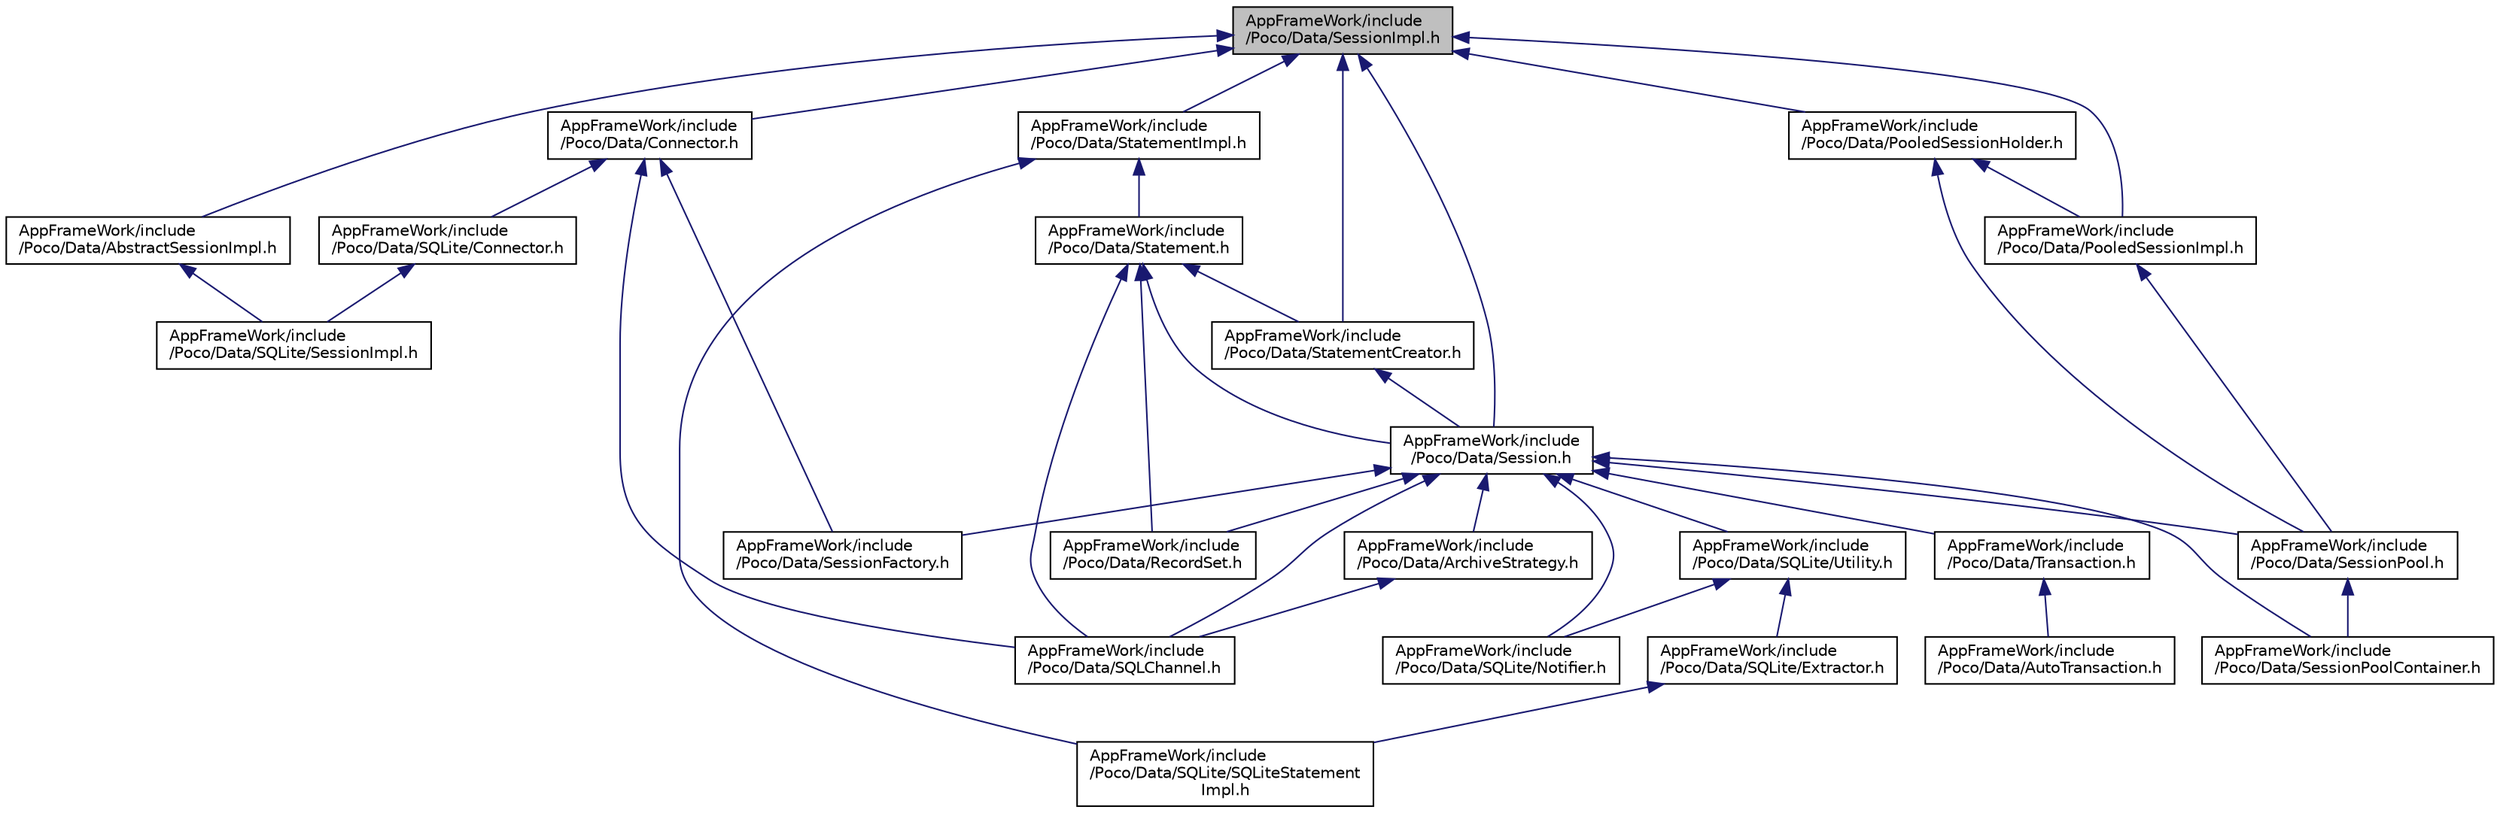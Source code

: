 digraph "AppFrameWork/include/Poco/Data/SessionImpl.h"
{
 // LATEX_PDF_SIZE
  edge [fontname="Helvetica",fontsize="10",labelfontname="Helvetica",labelfontsize="10"];
  node [fontname="Helvetica",fontsize="10",shape=record];
  Node1 [label="AppFrameWork/include\l/Poco/Data/SessionImpl.h",height=0.2,width=0.4,color="black", fillcolor="grey75", style="filled", fontcolor="black",tooltip=" "];
  Node1 -> Node2 [dir="back",color="midnightblue",fontsize="10",style="solid",fontname="Helvetica"];
  Node2 [label="AppFrameWork/include\l/Poco/Data/AbstractSessionImpl.h",height=0.2,width=0.4,color="black", fillcolor="white", style="filled",URL="$AbstractSessionImpl_8h.html",tooltip=" "];
  Node2 -> Node3 [dir="back",color="midnightblue",fontsize="10",style="solid",fontname="Helvetica"];
  Node3 [label="AppFrameWork/include\l/Poco/Data/SQLite/SessionImpl.h",height=0.2,width=0.4,color="black", fillcolor="white", style="filled",URL="$SQLite_2SessionImpl_8h.html",tooltip=" "];
  Node1 -> Node4 [dir="back",color="midnightblue",fontsize="10",style="solid",fontname="Helvetica"];
  Node4 [label="AppFrameWork/include\l/Poco/Data/Connector.h",height=0.2,width=0.4,color="black", fillcolor="white", style="filled",URL="$Connector_8h.html",tooltip=" "];
  Node4 -> Node5 [dir="back",color="midnightblue",fontsize="10",style="solid",fontname="Helvetica"];
  Node5 [label="AppFrameWork/include\l/Poco/Data/SessionFactory.h",height=0.2,width=0.4,color="black", fillcolor="white", style="filled",URL="$SessionFactory_8h.html",tooltip=" "];
  Node4 -> Node6 [dir="back",color="midnightblue",fontsize="10",style="solid",fontname="Helvetica"];
  Node6 [label="AppFrameWork/include\l/Poco/Data/SQLChannel.h",height=0.2,width=0.4,color="black", fillcolor="white", style="filled",URL="$SQLChannel_8h.html",tooltip=" "];
  Node4 -> Node7 [dir="back",color="midnightblue",fontsize="10",style="solid",fontname="Helvetica"];
  Node7 [label="AppFrameWork/include\l/Poco/Data/SQLite/Connector.h",height=0.2,width=0.4,color="black", fillcolor="white", style="filled",URL="$SQLite_2Connector_8h.html",tooltip=" "];
  Node7 -> Node3 [dir="back",color="midnightblue",fontsize="10",style="solid",fontname="Helvetica"];
  Node1 -> Node8 [dir="back",color="midnightblue",fontsize="10",style="solid",fontname="Helvetica"];
  Node8 [label="AppFrameWork/include\l/Poco/Data/PooledSessionHolder.h",height=0.2,width=0.4,color="black", fillcolor="white", style="filled",URL="$PooledSessionHolder_8h.html",tooltip=" "];
  Node8 -> Node9 [dir="back",color="midnightblue",fontsize="10",style="solid",fontname="Helvetica"];
  Node9 [label="AppFrameWork/include\l/Poco/Data/PooledSessionImpl.h",height=0.2,width=0.4,color="black", fillcolor="white", style="filled",URL="$PooledSessionImpl_8h.html",tooltip=" "];
  Node9 -> Node10 [dir="back",color="midnightblue",fontsize="10",style="solid",fontname="Helvetica"];
  Node10 [label="AppFrameWork/include\l/Poco/Data/SessionPool.h",height=0.2,width=0.4,color="black", fillcolor="white", style="filled",URL="$SessionPool_8h.html",tooltip=" "];
  Node10 -> Node11 [dir="back",color="midnightblue",fontsize="10",style="solid",fontname="Helvetica"];
  Node11 [label="AppFrameWork/include\l/Poco/Data/SessionPoolContainer.h",height=0.2,width=0.4,color="black", fillcolor="white", style="filled",URL="$SessionPoolContainer_8h.html",tooltip=" "];
  Node8 -> Node10 [dir="back",color="midnightblue",fontsize="10",style="solid",fontname="Helvetica"];
  Node1 -> Node9 [dir="back",color="midnightblue",fontsize="10",style="solid",fontname="Helvetica"];
  Node1 -> Node12 [dir="back",color="midnightblue",fontsize="10",style="solid",fontname="Helvetica"];
  Node12 [label="AppFrameWork/include\l/Poco/Data/Session.h",height=0.2,width=0.4,color="black", fillcolor="white", style="filled",URL="$Data_2Session_8h.html",tooltip=" "];
  Node12 -> Node13 [dir="back",color="midnightblue",fontsize="10",style="solid",fontname="Helvetica"];
  Node13 [label="AppFrameWork/include\l/Poco/Data/ArchiveStrategy.h",height=0.2,width=0.4,color="black", fillcolor="white", style="filled",URL="$Data_2ArchiveStrategy_8h.html",tooltip=" "];
  Node13 -> Node6 [dir="back",color="midnightblue",fontsize="10",style="solid",fontname="Helvetica"];
  Node12 -> Node14 [dir="back",color="midnightblue",fontsize="10",style="solid",fontname="Helvetica"];
  Node14 [label="AppFrameWork/include\l/Poco/Data/RecordSet.h",height=0.2,width=0.4,color="black", fillcolor="white", style="filled",URL="$RecordSet_8h.html",tooltip=" "];
  Node12 -> Node5 [dir="back",color="midnightblue",fontsize="10",style="solid",fontname="Helvetica"];
  Node12 -> Node10 [dir="back",color="midnightblue",fontsize="10",style="solid",fontname="Helvetica"];
  Node12 -> Node11 [dir="back",color="midnightblue",fontsize="10",style="solid",fontname="Helvetica"];
  Node12 -> Node6 [dir="back",color="midnightblue",fontsize="10",style="solid",fontname="Helvetica"];
  Node12 -> Node15 [dir="back",color="midnightblue",fontsize="10",style="solid",fontname="Helvetica"];
  Node15 [label="AppFrameWork/include\l/Poco/Data/SQLite/Notifier.h",height=0.2,width=0.4,color="black", fillcolor="white", style="filled",URL="$Notifier_8h.html",tooltip=" "];
  Node12 -> Node16 [dir="back",color="midnightblue",fontsize="10",style="solid",fontname="Helvetica"];
  Node16 [label="AppFrameWork/include\l/Poco/Data/SQLite/Utility.h",height=0.2,width=0.4,color="black", fillcolor="white", style="filled",URL="$Data_2SQLite_2Utility_8h.html",tooltip=" "];
  Node16 -> Node17 [dir="back",color="midnightblue",fontsize="10",style="solid",fontname="Helvetica"];
  Node17 [label="AppFrameWork/include\l/Poco/Data/SQLite/Extractor.h",height=0.2,width=0.4,color="black", fillcolor="white", style="filled",URL="$Extractor_8h.html",tooltip=" "];
  Node17 -> Node18 [dir="back",color="midnightblue",fontsize="10",style="solid",fontname="Helvetica"];
  Node18 [label="AppFrameWork/include\l/Poco/Data/SQLite/SQLiteStatement\lImpl.h",height=0.2,width=0.4,color="black", fillcolor="white", style="filled",URL="$SQLiteStatementImpl_8h.html",tooltip=" "];
  Node16 -> Node15 [dir="back",color="midnightblue",fontsize="10",style="solid",fontname="Helvetica"];
  Node12 -> Node19 [dir="back",color="midnightblue",fontsize="10",style="solid",fontname="Helvetica"];
  Node19 [label="AppFrameWork/include\l/Poco/Data/Transaction.h",height=0.2,width=0.4,color="black", fillcolor="white", style="filled",URL="$Transaction_8h.html",tooltip=" "];
  Node19 -> Node20 [dir="back",color="midnightblue",fontsize="10",style="solid",fontname="Helvetica"];
  Node20 [label="AppFrameWork/include\l/Poco/Data/AutoTransaction.h",height=0.2,width=0.4,color="black", fillcolor="white", style="filled",URL="$AutoTransaction_8h.html",tooltip=" "];
  Node1 -> Node21 [dir="back",color="midnightblue",fontsize="10",style="solid",fontname="Helvetica"];
  Node21 [label="AppFrameWork/include\l/Poco/Data/StatementCreator.h",height=0.2,width=0.4,color="black", fillcolor="white", style="filled",URL="$StatementCreator_8h.html",tooltip=" "];
  Node21 -> Node12 [dir="back",color="midnightblue",fontsize="10",style="solid",fontname="Helvetica"];
  Node1 -> Node22 [dir="back",color="midnightblue",fontsize="10",style="solid",fontname="Helvetica"];
  Node22 [label="AppFrameWork/include\l/Poco/Data/StatementImpl.h",height=0.2,width=0.4,color="black", fillcolor="white", style="filled",URL="$StatementImpl_8h.html",tooltip=" "];
  Node22 -> Node18 [dir="back",color="midnightblue",fontsize="10",style="solid",fontname="Helvetica"];
  Node22 -> Node23 [dir="back",color="midnightblue",fontsize="10",style="solid",fontname="Helvetica"];
  Node23 [label="AppFrameWork/include\l/Poco/Data/Statement.h",height=0.2,width=0.4,color="black", fillcolor="white", style="filled",URL="$Statement_8h.html",tooltip=" "];
  Node23 -> Node14 [dir="back",color="midnightblue",fontsize="10",style="solid",fontname="Helvetica"];
  Node23 -> Node12 [dir="back",color="midnightblue",fontsize="10",style="solid",fontname="Helvetica"];
  Node23 -> Node6 [dir="back",color="midnightblue",fontsize="10",style="solid",fontname="Helvetica"];
  Node23 -> Node21 [dir="back",color="midnightblue",fontsize="10",style="solid",fontname="Helvetica"];
}
